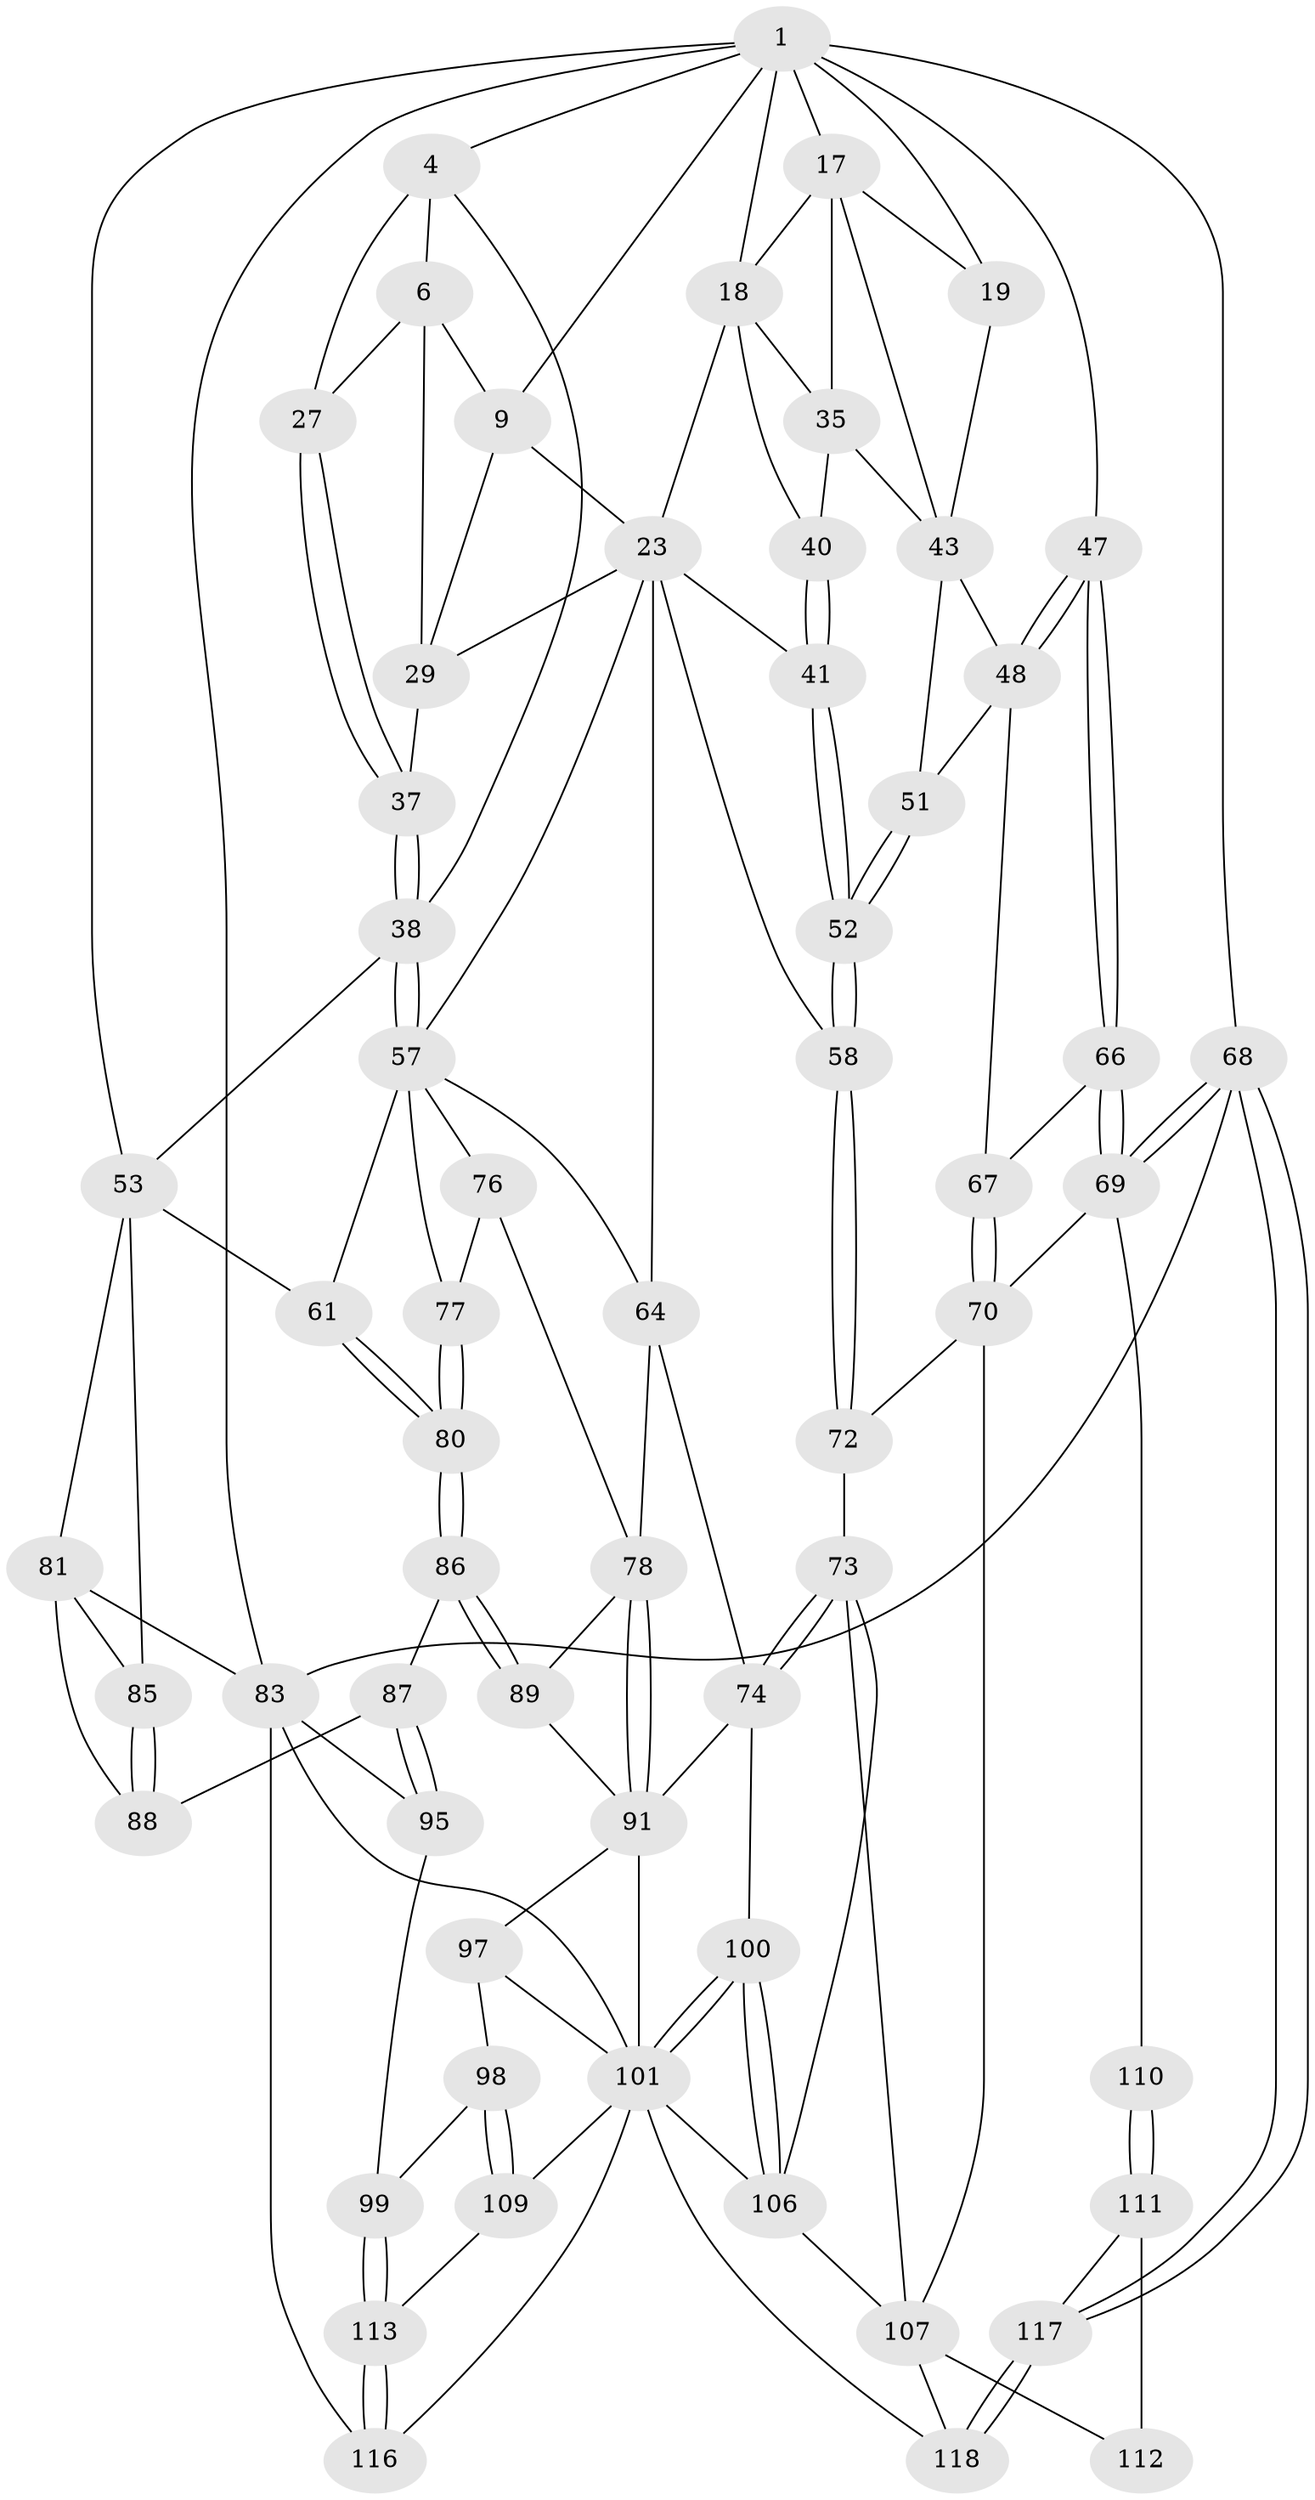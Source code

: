 // original degree distribution, {3: 0.01639344262295082, 6: 0.23770491803278687, 5: 0.4918032786885246, 4: 0.2540983606557377}
// Generated by graph-tools (version 1.1) at 2025/17/03/09/25 04:17:07]
// undirected, 61 vertices, 144 edges
graph export_dot {
graph [start="1"]
  node [color=gray90,style=filled];
  1 [pos="+0.6873728785516247+0",super="+2+7"];
  4 [pos="+0+0",super="+5"];
  6 [pos="+0.40570820697234083+0",super="+11"];
  9 [pos="+0.5750587139766751+0.02467485949432183",super="+24+10"];
  17 [pos="+0.8213955259910488+0.08896121861409238",super="+21"];
  18 [pos="+0.6932244566750487+0.08528782582958878",super="+22"];
  19 [pos="+0.940905641516384+0.16060102933569775",super="+20"];
  23 [pos="+0.636508446387473+0.13133771767264085",super="+31"];
  27 [pos="+0.29127315233635176+0.10797142227695335"];
  29 [pos="+0.46939133666710114+0.2702431569525891",super="+30"];
  35 [pos="+0.8106524137005267+0.1981903543035644",super="+45"];
  37 [pos="+0.31646561264531337+0.29948714380873537"];
  38 [pos="+0.2889035090814045+0.3277801203050209",super="+39"];
  40 [pos="+0.7078937649212492+0.2697989512567369"];
  41 [pos="+0.679647516040485+0.28444882593551285"];
  43 [pos="+0.8931510169504692+0.27769772713233065",super="+49+44"];
  47 [pos="+1+0.3447340935890766"];
  48 [pos="+1+0.36415569966423883",super="+63"];
  51 [pos="+0.7834096330674415+0.466963739578217"];
  52 [pos="+0.7747320044940486+0.4726041862910111"];
  53 [pos="+0.14385298798719418+0.3124220074327565",super="+54+62"];
  57 [pos="+0.29466077225262705+0.3685298788514864",super="+59"];
  58 [pos="+0.6307603020051166+0.601097042479982"];
  61 [pos="+0.13001511585477918+0.5438822866917096"];
  64 [pos="+0.32940086273482894+0.5505969054976606",super="+75"];
  66 [pos="+1+0.4539411567517678"];
  67 [pos="+0.928785848092255+0.5322618850517293"];
  68 [pos="+1+1"];
  69 [pos="+1+0.811244200478612",super="+90"];
  70 [pos="+0.9330540490033562+0.6493248189465584",super="+71"];
  72 [pos="+0.6295478694637964+0.6140212381955786"];
  73 [pos="+0.5633843976745322+0.6481507268874667",super="+105"];
  74 [pos="+0.5606256684684519+0.6484572432831306",super="+94"];
  76 [pos="+0.279113498490723+0.593444718075772"];
  77 [pos="+0.2490699264781912+0.6140295053516105"];
  78 [pos="+0.33004936042056054+0.6980853412141905",super="+79"];
  80 [pos="+0.22219582540321503+0.6518139102823737"];
  81 [pos="+0+0.4383656089037538",super="+82"];
  83 [pos="+0+0.8465219935312346",super="+96+84"];
  85 [pos="+0.08668491291458638+0.5547143961645862"];
  86 [pos="+0.2117941847437238+0.7033516317727041"];
  87 [pos="+0.10285336324207602+0.6974043069089076"];
  88 [pos="+0.09400749435951171+0.6800027366678825"];
  89 [pos="+0.23521256318723863+0.7235311633954303"];
  91 [pos="+0.34776034876191114+0.784110045985431",super="+92"];
  95 [pos="+0.06624554849823822+0.8021776069542138"];
  97 [pos="+0.2232854059033071+0.7916377938249693"];
  98 [pos="+0.197533230148393+0.8149752912100637"];
  99 [pos="+0.09307442651906671+0.813632367421484"];
  100 [pos="+0.4085481080203728+0.923726578832412"];
  101 [pos="+0.40164839064621316+0.9340836586533702",super="+102"];
  106 [pos="+0.4849438518576874+0.8718345033649507",super="+120"];
  107 [pos="+0.6963141487500828+0.728314059140353",super="+108"];
  109 [pos="+0.20595380036801875+0.8936133329612668"];
  110 [pos="+1+0.813195119940742"];
  111 [pos="+0.8225463062952839+0.7844112058022662",super="+114"];
  112 [pos="+0.7137820585111132+0.7431705174858793"];
  113 [pos="+0.16473735339631632+0.9072917223061828"];
  116 [pos="+0.10715325678211031+0.9987851317342457"];
  117 [pos="+0.7515238584663917+1"];
  118 [pos="+0.7276242970351182+1"];
  1 -- 68;
  1 -- 4;
  1 -- 47;
  1 -- 17;
  1 -- 83;
  1 -- 19 [weight=2];
  1 -- 53;
  1 -- 18;
  1 -- 9;
  4 -- 27;
  4 -- 6;
  4 -- 38;
  6 -- 27;
  6 -- 29;
  6 -- 9;
  9 -- 29;
  9 -- 23;
  17 -- 18;
  17 -- 19;
  17 -- 43;
  17 -- 35;
  18 -- 40;
  18 -- 35;
  18 -- 23;
  19 -- 43;
  23 -- 64;
  23 -- 41;
  23 -- 58;
  23 -- 29;
  23 -- 57;
  27 -- 37;
  27 -- 37;
  29 -- 37;
  35 -- 40;
  35 -- 43;
  37 -- 38;
  37 -- 38;
  38 -- 57;
  38 -- 57;
  38 -- 53;
  40 -- 41;
  40 -- 41;
  41 -- 52;
  41 -- 52;
  43 -- 48;
  43 -- 51;
  47 -- 48;
  47 -- 48;
  47 -- 66;
  47 -- 66;
  48 -- 67;
  48 -- 51;
  51 -- 52;
  51 -- 52;
  52 -- 58;
  52 -- 58;
  53 -- 81;
  53 -- 61;
  53 -- 85;
  57 -- 64;
  57 -- 61;
  57 -- 76;
  57 -- 77;
  58 -- 72;
  58 -- 72;
  61 -- 80;
  61 -- 80;
  64 -- 74;
  64 -- 78;
  66 -- 67;
  66 -- 69;
  66 -- 69;
  67 -- 70;
  67 -- 70;
  68 -- 69;
  68 -- 69;
  68 -- 117;
  68 -- 117;
  68 -- 83;
  69 -- 110;
  69 -- 70;
  70 -- 72;
  70 -- 107;
  72 -- 73;
  73 -- 74;
  73 -- 74;
  73 -- 106;
  73 -- 107;
  74 -- 91;
  74 -- 100;
  76 -- 77;
  76 -- 78;
  77 -- 80;
  77 -- 80;
  78 -- 91;
  78 -- 91;
  78 -- 89;
  80 -- 86;
  80 -- 86;
  81 -- 85;
  81 -- 88;
  81 -- 83;
  83 -- 116;
  83 -- 95;
  83 -- 101;
  85 -- 88;
  85 -- 88;
  86 -- 87;
  86 -- 89;
  86 -- 89;
  87 -- 88;
  87 -- 95;
  87 -- 95;
  89 -- 91;
  91 -- 101;
  91 -- 97;
  95 -- 99;
  97 -- 98;
  97 -- 101;
  98 -- 99;
  98 -- 109;
  98 -- 109;
  99 -- 113;
  99 -- 113;
  100 -- 101;
  100 -- 101;
  100 -- 106;
  100 -- 106;
  101 -- 106;
  101 -- 116;
  101 -- 118;
  101 -- 109;
  106 -- 107;
  107 -- 112;
  107 -- 118;
  109 -- 113;
  110 -- 111 [weight=2];
  110 -- 111;
  111 -- 112 [weight=2];
  111 -- 117;
  113 -- 116;
  113 -- 116;
  117 -- 118;
  117 -- 118;
}
